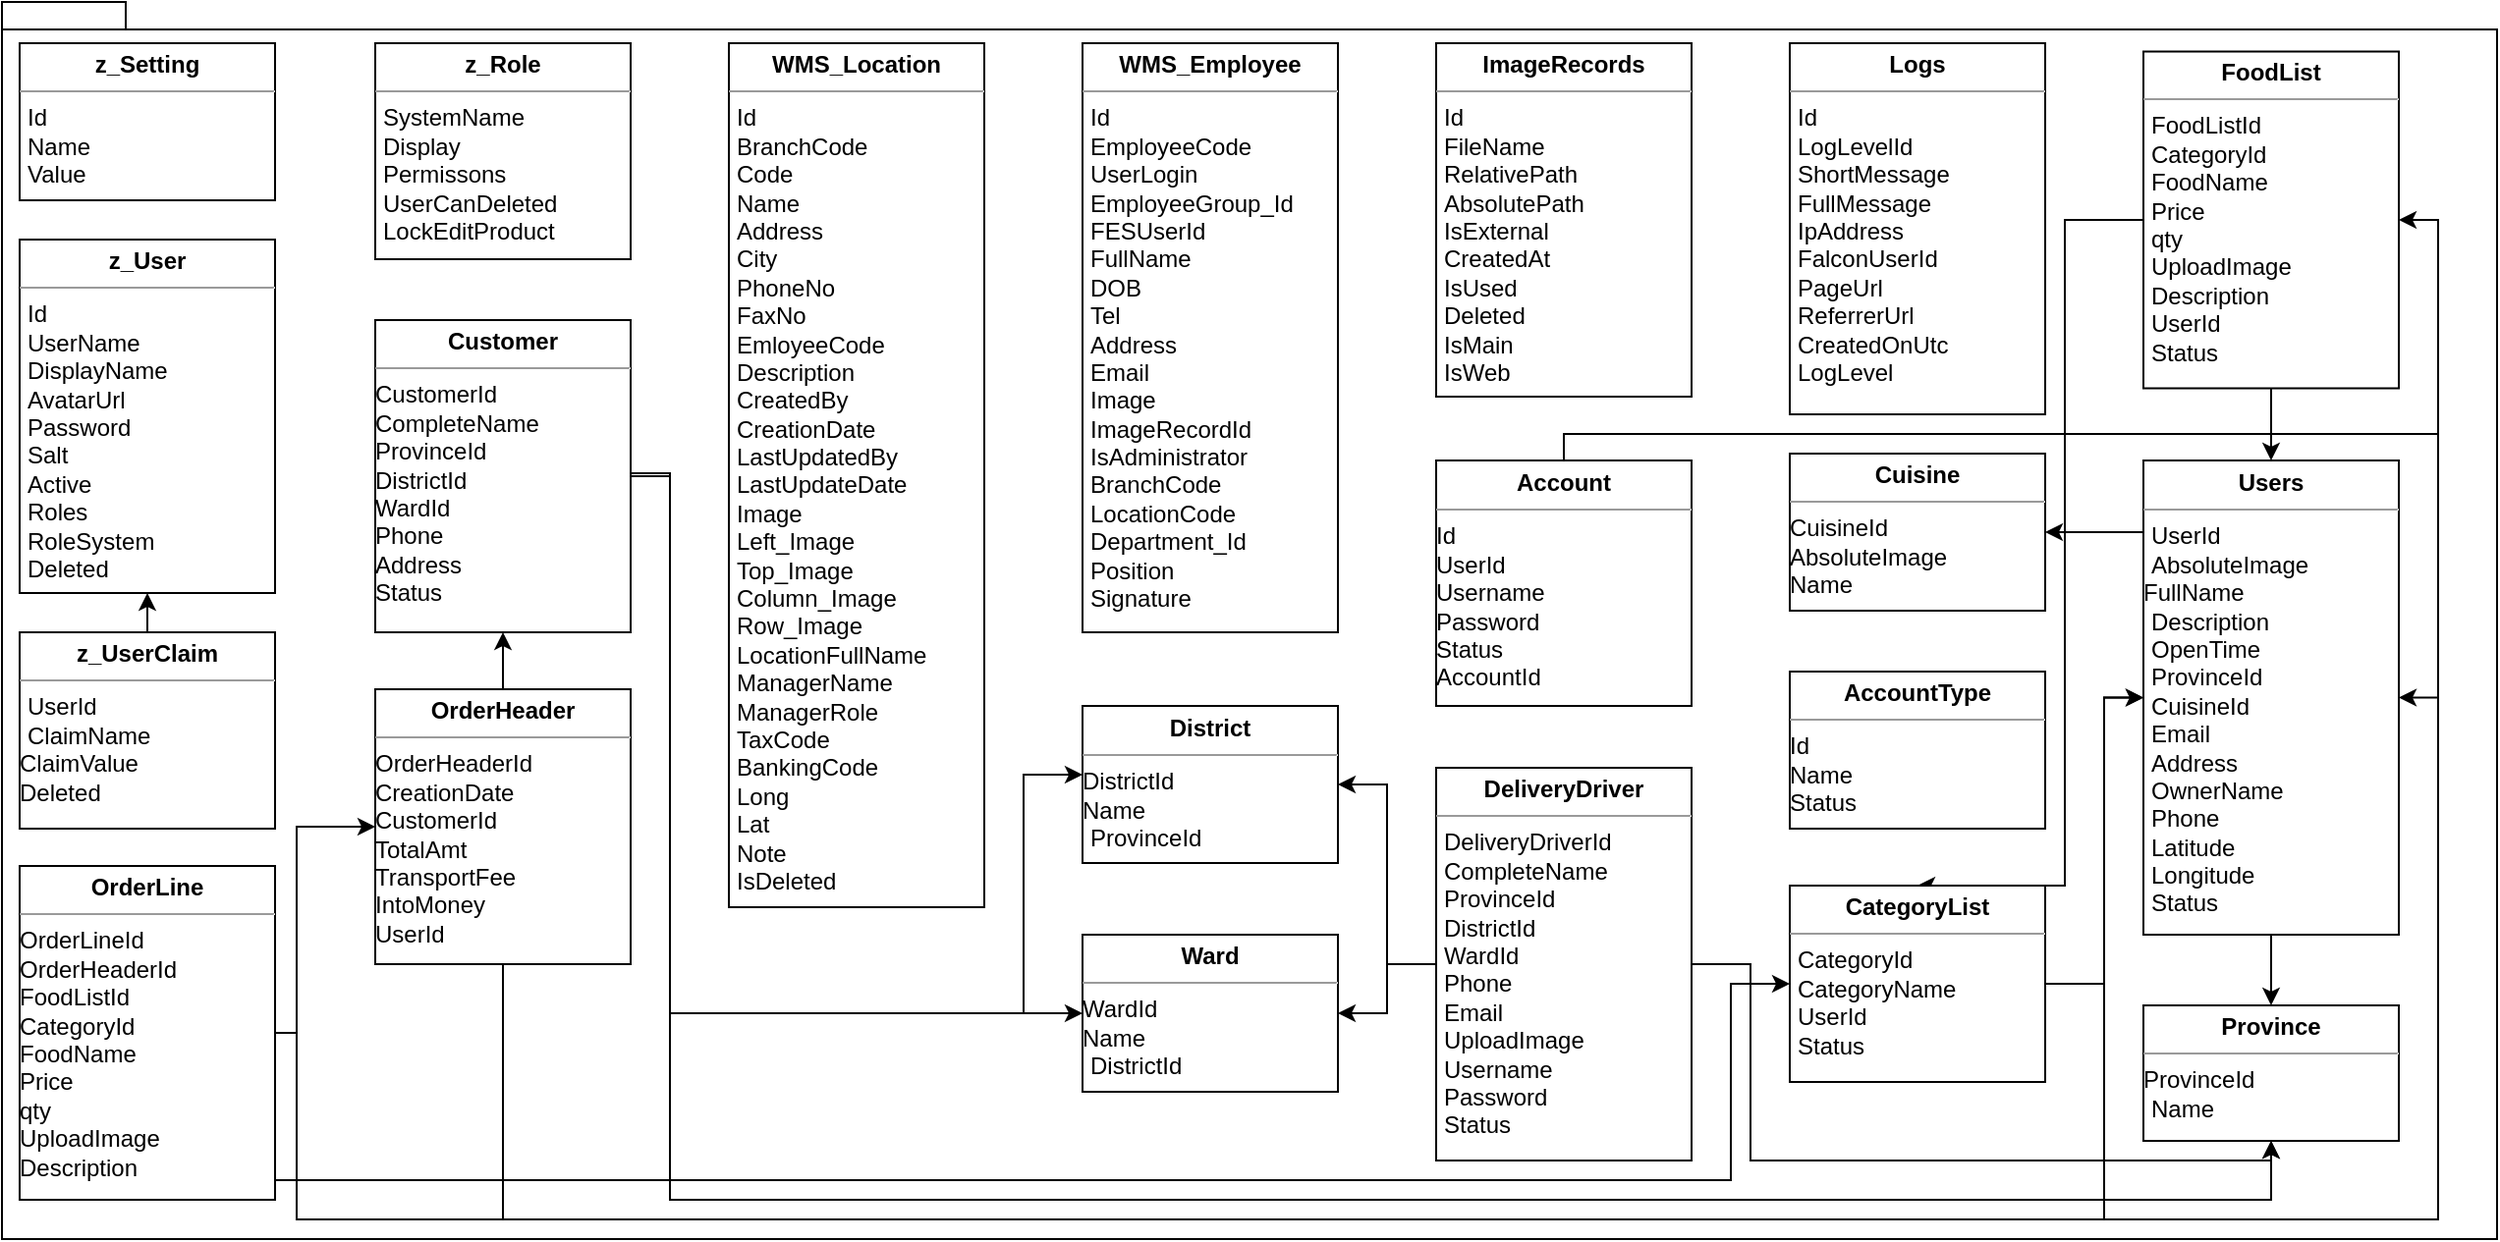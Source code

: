 <mxfile version="21.1.2" type="device">
  <diagram name="Page-1" id="qHwqd0JdVUCQbesZcNVJ">
    <mxGraphModel dx="1577" dy="751" grid="1" gridSize="10" guides="1" tooltips="1" connect="1" arrows="1" fold="1" page="1" pageScale="1" pageWidth="850" pageHeight="1100" math="0" shadow="0">
      <root>
        <mxCell id="0" />
        <mxCell id="1" parent="0" />
        <mxCell id="ocuryFRXfV6eGCYHEFNi-2" value="" style="shape=folder;fontStyle=1;spacingTop=10;tabWidth=40;tabHeight=14;tabPosition=left;html=1;whiteSpace=wrap;" vertex="1" parent="1">
          <mxGeometry y="110" width="1270" height="630" as="geometry" />
        </mxCell>
        <mxCell id="ocuryFRXfV6eGCYHEFNi-8" value="&lt;p style=&quot;margin:0px;margin-top:4px;text-align:center;&quot;&gt;&lt;b&gt;z_Setting&lt;/b&gt;&lt;br&gt;&lt;/p&gt;&lt;hr size=&quot;1&quot;&gt;&lt;p style=&quot;margin:0px;margin-left:4px;&quot;&gt;Id&lt;/p&gt;&lt;p style=&quot;margin:0px;margin-left:4px;&quot;&gt;Name&lt;br&gt;&lt;/p&gt;&lt;p style=&quot;margin:0px;margin-left:4px;&quot;&gt;Value&lt;br&gt;&lt;/p&gt;" style="verticalAlign=top;align=left;overflow=fill;fontSize=12;fontFamily=Helvetica;html=1;whiteSpace=wrap;" vertex="1" parent="1">
          <mxGeometry x="9" y="131" width="130" height="80" as="geometry" />
        </mxCell>
        <mxCell id="ocuryFRXfV6eGCYHEFNi-10" value="&lt;p style=&quot;margin:0px;margin-top:4px;text-align:center;&quot;&gt;&lt;b&gt;z_Role&lt;/b&gt;&lt;br&gt;&lt;/p&gt;&lt;hr size=&quot;1&quot;&gt;&lt;p style=&quot;margin:0px;margin-left:4px;&quot;&gt;SystemName&lt;br&gt;&lt;/p&gt;&lt;p style=&quot;margin:0px;margin-left:4px;&quot;&gt;Display&lt;/p&gt;&lt;p style=&quot;margin:0px;margin-left:4px;&quot;&gt;Permissons&lt;br&gt;&lt;/p&gt;&lt;p style=&quot;margin:0px;margin-left:4px;&quot;&gt;UserCanDeleted&lt;br&gt;&lt;/p&gt;&lt;p style=&quot;margin:0px;margin-left:4px;&quot;&gt;LockEditProduct&lt;br&gt;&lt;/p&gt;" style="verticalAlign=top;align=left;overflow=fill;fontSize=12;fontFamily=Helvetica;html=1;whiteSpace=wrap;" vertex="1" parent="1">
          <mxGeometry x="190" y="131" width="130" height="110" as="geometry" />
        </mxCell>
        <mxCell id="ocuryFRXfV6eGCYHEFNi-12" value="&lt;p style=&quot;margin:0px;margin-top:4px;text-align:center;&quot;&gt;&lt;b&gt;Logs&lt;/b&gt;&lt;br&gt;&lt;/p&gt;&lt;hr size=&quot;1&quot;&gt;&lt;p style=&quot;margin:0px;margin-left:4px;&quot;&gt;Id&lt;br&gt;&lt;/p&gt;&lt;p style=&quot;margin:0px;margin-left:4px;&quot;&gt;LogLevelId&lt;br&gt;&lt;/p&gt;&lt;p style=&quot;margin:0px;margin-left:4px;&quot;&gt;ShortMessage&lt;br&gt;&lt;/p&gt;&lt;p style=&quot;margin:0px;margin-left:4px;&quot;&gt;FullMessage&lt;br&gt;&lt;/p&gt;&lt;p style=&quot;margin:0px;margin-left:4px;&quot;&gt;IpAddress&lt;br&gt;&lt;/p&gt;&lt;p style=&quot;margin:0px;margin-left:4px;&quot;&gt;FalconUserId&lt;br&gt;&lt;/p&gt;&lt;p style=&quot;margin:0px;margin-left:4px;&quot;&gt;PageUrl&lt;br&gt;&lt;/p&gt;&lt;p style=&quot;margin:0px;margin-left:4px;&quot;&gt;ReferrerUrl&lt;br&gt;&lt;/p&gt;&lt;p style=&quot;margin:0px;margin-left:4px;&quot;&gt;CreatedOnUtc&lt;br&gt;&lt;/p&gt;&lt;p style=&quot;margin:0px;margin-left:4px;&quot;&gt;LogLevel&lt;br&gt;&lt;/p&gt;" style="verticalAlign=top;align=left;overflow=fill;fontSize=12;fontFamily=Helvetica;html=1;whiteSpace=wrap;" vertex="1" parent="1">
          <mxGeometry x="910" y="131" width="130" height="189" as="geometry" />
        </mxCell>
        <mxCell id="ocuryFRXfV6eGCYHEFNi-14" value="&lt;p style=&quot;margin:0px;margin-top:4px;text-align:center;&quot;&gt;&lt;b&gt;WMS_Location&lt;/b&gt;&lt;br&gt;&lt;/p&gt;&lt;hr size=&quot;1&quot;&gt;&lt;p style=&quot;margin:0px;margin-left:4px;&quot;&gt;Id&lt;br&gt;&lt;/p&gt;&lt;p style=&quot;margin:0px;margin-left:4px;&quot;&gt;BranchCode&lt;br&gt;&lt;/p&gt;&lt;p style=&quot;margin:0px;margin-left:4px;&quot;&gt;Code&lt;br&gt;&lt;/p&gt;&lt;p style=&quot;margin:0px;margin-left:4px;&quot;&gt;Name&lt;br&gt;&lt;/p&gt;&lt;p style=&quot;margin:0px;margin-left:4px;&quot;&gt;Address&lt;br&gt;&lt;/p&gt;&lt;p style=&quot;margin:0px;margin-left:4px;&quot;&gt;City&lt;br&gt;&lt;/p&gt;&lt;p style=&quot;margin:0px;margin-left:4px;&quot;&gt;PhoneNo&lt;/p&gt;&lt;p style=&quot;margin:0px;margin-left:4px;&quot;&gt;FaxNo&lt;br&gt;&lt;/p&gt;&lt;p style=&quot;margin:0px;margin-left:4px;&quot;&gt;EmloyeeCode&lt;br&gt;&lt;/p&gt;&lt;p style=&quot;margin:0px;margin-left:4px;&quot;&gt;Description&lt;br&gt;&lt;/p&gt;&lt;p style=&quot;margin:0px;margin-left:4px;&quot;&gt;CreatedBy&lt;br&gt;&lt;/p&gt;&lt;p style=&quot;margin:0px;margin-left:4px;&quot;&gt;CreationDate&lt;br&gt;&lt;/p&gt;&lt;p style=&quot;margin:0px;margin-left:4px;&quot;&gt;LastUpdatedBy&lt;br&gt;&lt;/p&gt;&lt;p style=&quot;margin:0px;margin-left:4px;&quot;&gt;LastUpdateDate&lt;br&gt;&lt;/p&gt;&lt;p style=&quot;margin:0px;margin-left:4px;&quot;&gt;Image&lt;br&gt;&lt;/p&gt;&lt;p style=&quot;margin:0px;margin-left:4px;&quot;&gt;Left_Image&lt;br&gt;&lt;/p&gt;&lt;p style=&quot;margin:0px;margin-left:4px;&quot;&gt;Top_Image&lt;br&gt;&lt;/p&gt;&lt;p style=&quot;margin:0px;margin-left:4px;&quot;&gt;Column_Image&lt;br&gt;&lt;/p&gt;&lt;p style=&quot;margin:0px;margin-left:4px;&quot;&gt;Row_Image&lt;br&gt;&lt;/p&gt;&lt;p style=&quot;margin:0px;margin-left:4px;&quot;&gt;LocationFullName&lt;br&gt;&lt;/p&gt;&lt;p style=&quot;margin:0px;margin-left:4px;&quot;&gt;ManagerName&lt;br&gt;&lt;/p&gt;&lt;p style=&quot;margin:0px;margin-left:4px;&quot;&gt;ManagerRole&lt;br&gt;&lt;/p&gt;&lt;p style=&quot;margin:0px;margin-left:4px;&quot;&gt;TaxCode&lt;br&gt;&lt;/p&gt;&lt;p style=&quot;margin:0px;margin-left:4px;&quot;&gt;BankingCode&lt;br&gt;&lt;/p&gt;&lt;p style=&quot;margin:0px;margin-left:4px;&quot;&gt;Long&lt;br&gt;&lt;/p&gt;&lt;p style=&quot;margin:0px;margin-left:4px;&quot;&gt;Lat&lt;br&gt;&lt;/p&gt;&lt;p style=&quot;margin:0px;margin-left:4px;&quot;&gt;Note&lt;br&gt;&lt;/p&gt;&lt;p style=&quot;margin:0px;margin-left:4px;&quot;&gt;IsDeleted&lt;br&gt;&lt;/p&gt;" style="verticalAlign=top;align=left;overflow=fill;fontSize=12;fontFamily=Helvetica;html=1;whiteSpace=wrap;" vertex="1" parent="1">
          <mxGeometry x="370" y="131" width="130" height="440" as="geometry" />
        </mxCell>
        <mxCell id="ocuryFRXfV6eGCYHEFNi-15" value="&lt;p style=&quot;margin:0px;margin-top:4px;text-align:center;&quot;&gt;&lt;b&gt;WMS_Employee&lt;/b&gt;&lt;br&gt;&lt;/p&gt;&lt;hr size=&quot;1&quot;&gt;&lt;p style=&quot;margin:0px;margin-left:4px;&quot;&gt;Id&lt;br&gt;&lt;/p&gt;&lt;p style=&quot;margin:0px;margin-left:4px;&quot;&gt;EmployeeCode&lt;br&gt;&lt;/p&gt;&lt;p style=&quot;margin:0px;margin-left:4px;&quot;&gt;UserLogin&lt;br&gt;&lt;/p&gt;&lt;p style=&quot;margin:0px;margin-left:4px;&quot;&gt;EmployeeGroup_Id&lt;br&gt;&lt;/p&gt;&lt;p style=&quot;margin:0px;margin-left:4px;&quot;&gt;FESUserId&lt;br&gt;&lt;/p&gt;&lt;p style=&quot;margin:0px;margin-left:4px;&quot;&gt;FullName&lt;br&gt;&lt;/p&gt;&lt;p style=&quot;margin:0px;margin-left:4px;&quot;&gt;DOB&lt;br&gt;&lt;/p&gt;&lt;p style=&quot;margin:0px;margin-left:4px;&quot;&gt;Tel&lt;br&gt;&lt;/p&gt;&lt;p style=&quot;margin:0px;margin-left:4px;&quot;&gt;Address&lt;br&gt;&lt;/p&gt;&lt;p style=&quot;margin:0px;margin-left:4px;&quot;&gt;Email&lt;br&gt;&lt;/p&gt;&lt;p style=&quot;margin:0px;margin-left:4px;&quot;&gt;Image&lt;br&gt;&lt;/p&gt;&lt;p style=&quot;margin:0px;margin-left:4px;&quot;&gt;ImageRecordId&lt;br&gt;&lt;/p&gt;&lt;p style=&quot;margin:0px;margin-left:4px;&quot;&gt;IsAdministrator&lt;br&gt;&lt;/p&gt;&lt;p style=&quot;margin:0px;margin-left:4px;&quot;&gt;BranchCode&lt;br&gt;&lt;/p&gt;&lt;p style=&quot;margin:0px;margin-left:4px;&quot;&gt;LocationCode&lt;br&gt;&lt;/p&gt;&lt;p style=&quot;margin:0px;margin-left:4px;&quot;&gt;Department_Id&lt;br&gt;&lt;/p&gt;&lt;p style=&quot;margin:0px;margin-left:4px;&quot;&gt;Position&lt;br&gt;&lt;/p&gt;&lt;p style=&quot;margin:0px;margin-left:4px;&quot;&gt;Signature&lt;/p&gt;" style="verticalAlign=top;align=left;overflow=fill;fontSize=12;fontFamily=Helvetica;html=1;whiteSpace=wrap;" vertex="1" parent="1">
          <mxGeometry x="550" y="131" width="130" height="300" as="geometry" />
        </mxCell>
        <mxCell id="ocuryFRXfV6eGCYHEFNi-16" value="&lt;p style=&quot;margin:0px;margin-top:4px;text-align:center;&quot;&gt;&lt;b&gt;ImageRecords&lt;/b&gt;&lt;br&gt;&lt;/p&gt;&lt;hr size=&quot;1&quot;&gt;&lt;p style=&quot;margin:0px;margin-left:4px;&quot;&gt;Id&lt;br&gt;&lt;/p&gt;&lt;p style=&quot;margin:0px;margin-left:4px;&quot;&gt;FileName&lt;br&gt;&lt;/p&gt;&lt;p style=&quot;margin:0px;margin-left:4px;&quot;&gt;RelativePath&lt;br&gt;&lt;/p&gt;&lt;p style=&quot;margin:0px;margin-left:4px;&quot;&gt;AbsolutePath&lt;br&gt;&lt;/p&gt;&lt;p style=&quot;margin:0px;margin-left:4px;&quot;&gt;IsExternal&lt;br&gt;&lt;/p&gt;&lt;p style=&quot;margin:0px;margin-left:4px;&quot;&gt;CreatedAt&lt;br&gt;&lt;/p&gt;&lt;p style=&quot;margin:0px;margin-left:4px;&quot;&gt;IsUsed&lt;br&gt;&lt;/p&gt;&lt;p style=&quot;margin:0px;margin-left:4px;&quot;&gt;Deleted&lt;br&gt;&lt;/p&gt;&lt;p style=&quot;margin:0px;margin-left:4px;&quot;&gt;IsMain&lt;br&gt;&lt;/p&gt;&lt;p style=&quot;margin:0px;margin-left:4px;&quot;&gt;IsWeb&lt;br&gt;&lt;/p&gt;" style="verticalAlign=top;align=left;overflow=fill;fontSize=12;fontFamily=Helvetica;html=1;whiteSpace=wrap;" vertex="1" parent="1">
          <mxGeometry x="730" y="131" width="130" height="180" as="geometry" />
        </mxCell>
        <mxCell id="ocuryFRXfV6eGCYHEFNi-17" value="&lt;p style=&quot;margin:0px;margin-top:4px;text-align:center;&quot;&gt;&lt;b&gt;z_User&lt;/b&gt;&lt;br&gt;&lt;/p&gt;&lt;hr size=&quot;1&quot;&gt;&lt;p style=&quot;margin:0px;margin-left:4px;&quot;&gt;Id&lt;br&gt;&lt;/p&gt;&lt;p style=&quot;margin:0px;margin-left:4px;&quot;&gt;UserName&lt;br&gt;&lt;/p&gt;&lt;p style=&quot;margin:0px;margin-left:4px;&quot;&gt;DisplayName&lt;br&gt;&lt;/p&gt;&lt;p style=&quot;margin:0px;margin-left:4px;&quot;&gt;AvatarUrl&lt;br&gt;&lt;/p&gt;&lt;p style=&quot;margin:0px;margin-left:4px;&quot;&gt;Password&lt;br&gt;&lt;/p&gt;&lt;p style=&quot;margin:0px;margin-left:4px;&quot;&gt;Salt&lt;br&gt;&lt;/p&gt;&lt;p style=&quot;margin:0px;margin-left:4px;&quot;&gt;Active&lt;br&gt;&lt;/p&gt;&lt;p style=&quot;margin:0px;margin-left:4px;&quot;&gt;Roles&lt;br&gt;&lt;/p&gt;&lt;p style=&quot;margin:0px;margin-left:4px;&quot;&gt;RoleSystem&lt;br&gt;&lt;/p&gt;&lt;p style=&quot;margin:0px;margin-left:4px;&quot;&gt;Deleted&lt;br&gt;&lt;/p&gt;" style="verticalAlign=top;align=left;overflow=fill;fontSize=12;fontFamily=Helvetica;html=1;whiteSpace=wrap;" vertex="1" parent="1">
          <mxGeometry x="9" y="231" width="130" height="180" as="geometry" />
        </mxCell>
        <mxCell id="ocuryFRXfV6eGCYHEFNi-59" style="edgeStyle=orthogonalEdgeStyle;rounded=0;orthogonalLoop=1;jettySize=auto;html=1;exitX=0.5;exitY=0;exitDx=0;exitDy=0;entryX=0.5;entryY=1;entryDx=0;entryDy=0;" edge="1" parent="1" source="ocuryFRXfV6eGCYHEFNi-18" target="ocuryFRXfV6eGCYHEFNi-17">
          <mxGeometry relative="1" as="geometry" />
        </mxCell>
        <mxCell id="ocuryFRXfV6eGCYHEFNi-18" value="&lt;p style=&quot;margin:0px;margin-top:4px;text-align:center;&quot;&gt;&lt;b&gt;z_UserClaim&lt;/b&gt;&lt;br&gt;&lt;/p&gt;&lt;hr size=&quot;1&quot;&gt;&lt;p style=&quot;margin:0px;margin-left:4px;&quot;&gt;UserId&lt;br&gt;&lt;/p&gt;&lt;p style=&quot;margin:0px;margin-left:4px;&quot;&gt;ClaimName&lt;br&gt;&lt;/p&gt;ClaimValue&lt;br&gt;Deleted" style="verticalAlign=top;align=left;overflow=fill;fontSize=12;fontFamily=Helvetica;html=1;whiteSpace=wrap;" vertex="1" parent="1">
          <mxGeometry x="9" y="431" width="130" height="100" as="geometry" />
        </mxCell>
        <mxCell id="ocuryFRXfV6eGCYHEFNi-40" style="edgeStyle=orthogonalEdgeStyle;rounded=0;orthogonalLoop=1;jettySize=auto;html=1;exitX=0.5;exitY=0;exitDx=0;exitDy=0;" edge="1" parent="1" source="ocuryFRXfV6eGCYHEFNi-20" target="ocuryFRXfV6eGCYHEFNi-24">
          <mxGeometry relative="1" as="geometry" />
        </mxCell>
        <mxCell id="ocuryFRXfV6eGCYHEFNi-42" style="edgeStyle=orthogonalEdgeStyle;rounded=0;orthogonalLoop=1;jettySize=auto;html=1;entryX=0;entryY=0.5;entryDx=0;entryDy=0;" edge="1" parent="1" source="ocuryFRXfV6eGCYHEFNi-20" target="ocuryFRXfV6eGCYHEFNi-33">
          <mxGeometry relative="1" as="geometry">
            <Array as="points">
              <mxPoint x="255" y="730" />
              <mxPoint x="1070" y="730" />
              <mxPoint x="1070" y="464" />
            </Array>
          </mxGeometry>
        </mxCell>
        <mxCell id="ocuryFRXfV6eGCYHEFNi-20" value="&lt;p style=&quot;margin:0px;margin-top:4px;text-align:center;&quot;&gt;&lt;b&gt;OrderHeader&lt;/b&gt;&lt;br&gt;&lt;/p&gt;&lt;hr size=&quot;1&quot;&gt;OrderHeaderId&lt;br&gt;CreationDate&lt;br&gt;CustomerId&lt;br&gt;TotalAmt&lt;br&gt;TransportFee&lt;br&gt;IntoMoney&lt;br&gt;UserId" style="verticalAlign=top;align=left;overflow=fill;fontSize=12;fontFamily=Helvetica;html=1;whiteSpace=wrap;" vertex="1" parent="1">
          <mxGeometry x="190" y="460" width="130" height="140" as="geometry" />
        </mxCell>
        <mxCell id="ocuryFRXfV6eGCYHEFNi-60" style="edgeStyle=orthogonalEdgeStyle;rounded=0;orthogonalLoop=1;jettySize=auto;html=1;exitX=1;exitY=0.5;exitDx=0;exitDy=0;entryX=1;entryY=0.5;entryDx=0;entryDy=0;" edge="1" parent="1" source="ocuryFRXfV6eGCYHEFNi-22" target="ocuryFRXfV6eGCYHEFNi-34">
          <mxGeometry relative="1" as="geometry">
            <Array as="points">
              <mxPoint x="150" y="635" />
              <mxPoint x="150" y="730" />
              <mxPoint x="1240" y="730" />
              <mxPoint x="1240" y="221" />
            </Array>
          </mxGeometry>
        </mxCell>
        <mxCell id="ocuryFRXfV6eGCYHEFNi-61" style="edgeStyle=orthogonalEdgeStyle;rounded=0;orthogonalLoop=1;jettySize=auto;html=1;exitX=1;exitY=0.5;exitDx=0;exitDy=0;entryX=0;entryY=0.5;entryDx=0;entryDy=0;" edge="1" parent="1" source="ocuryFRXfV6eGCYHEFNi-22" target="ocuryFRXfV6eGCYHEFNi-20">
          <mxGeometry relative="1" as="geometry">
            <Array as="points">
              <mxPoint x="150" y="635" />
              <mxPoint x="150" y="530" />
            </Array>
          </mxGeometry>
        </mxCell>
        <mxCell id="ocuryFRXfV6eGCYHEFNi-63" style="edgeStyle=orthogonalEdgeStyle;rounded=0;orthogonalLoop=1;jettySize=auto;html=1;exitX=1;exitY=0.5;exitDx=0;exitDy=0;entryX=0;entryY=0.5;entryDx=0;entryDy=0;" edge="1" parent="1" source="ocuryFRXfV6eGCYHEFNi-22" target="ocuryFRXfV6eGCYHEFNi-36">
          <mxGeometry relative="1" as="geometry">
            <Array as="points">
              <mxPoint x="139" y="710" />
              <mxPoint x="880" y="710" />
              <mxPoint x="880" y="610" />
            </Array>
          </mxGeometry>
        </mxCell>
        <mxCell id="ocuryFRXfV6eGCYHEFNi-22" value="&lt;p style=&quot;margin:0px;margin-top:4px;text-align:center;&quot;&gt;&lt;b&gt;OrderLine&lt;/b&gt;&lt;br&gt;&lt;/p&gt;&lt;hr size=&quot;1&quot;&gt;OrderLineId&lt;br&gt;OrderHeaderId&lt;br&gt;FoodListId&lt;br&gt;CategoryId&lt;br&gt;FoodName&lt;br&gt;Price&lt;br&gt;qty&lt;br&gt;UploadImage&lt;br&gt;Description&lt;br&gt;" style="verticalAlign=top;align=left;overflow=fill;fontSize=12;fontFamily=Helvetica;html=1;whiteSpace=wrap;" vertex="1" parent="1">
          <mxGeometry x="9" y="550" width="130" height="170" as="geometry" />
        </mxCell>
        <mxCell id="ocuryFRXfV6eGCYHEFNi-43" style="edgeStyle=orthogonalEdgeStyle;rounded=0;orthogonalLoop=1;jettySize=auto;html=1;exitX=1;exitY=0.5;exitDx=0;exitDy=0;entryX=0;entryY=0.5;entryDx=0;entryDy=0;" edge="1" parent="1" source="ocuryFRXfV6eGCYHEFNi-24" target="ocuryFRXfV6eGCYHEFNi-25">
          <mxGeometry relative="1" as="geometry">
            <Array as="points">
              <mxPoint x="340" y="351" />
              <mxPoint x="340" y="625" />
            </Array>
          </mxGeometry>
        </mxCell>
        <mxCell id="ocuryFRXfV6eGCYHEFNi-44" style="edgeStyle=orthogonalEdgeStyle;rounded=0;orthogonalLoop=1;jettySize=auto;html=1;exitX=1;exitY=0.5;exitDx=0;exitDy=0;entryX=0;entryY=0.5;entryDx=0;entryDy=0;" edge="1" parent="1">
          <mxGeometry relative="1" as="geometry">
            <mxPoint x="320.0" y="346.5" as="sourcePoint" />
            <mxPoint x="550" y="503.5" as="targetPoint" />
            <Array as="points">
              <mxPoint x="320" y="350" />
              <mxPoint x="340" y="350" />
              <mxPoint x="340" y="625" />
              <mxPoint x="520" y="625" />
              <mxPoint x="520" y="503" />
            </Array>
          </mxGeometry>
        </mxCell>
        <mxCell id="ocuryFRXfV6eGCYHEFNi-45" style="edgeStyle=orthogonalEdgeStyle;rounded=0;orthogonalLoop=1;jettySize=auto;html=1;exitX=1;exitY=0.5;exitDx=0;exitDy=0;entryX=0.5;entryY=1;entryDx=0;entryDy=0;" edge="1" parent="1" source="ocuryFRXfV6eGCYHEFNi-24" target="ocuryFRXfV6eGCYHEFNi-27">
          <mxGeometry relative="1" as="geometry">
            <Array as="points">
              <mxPoint x="340" y="352" />
              <mxPoint x="340" y="720" />
              <mxPoint x="1155" y="720" />
            </Array>
          </mxGeometry>
        </mxCell>
        <mxCell id="ocuryFRXfV6eGCYHEFNi-24" value="&lt;p style=&quot;margin:0px;margin-top:4px;text-align:center;&quot;&gt;&lt;b&gt;Customer&lt;/b&gt;&lt;br&gt;&lt;/p&gt;&lt;hr size=&quot;1&quot;&gt;CustomerId&lt;br&gt;CompleteName&lt;br&gt;ProvinceId&lt;br&gt;DistrictId&lt;br&gt;WardId&lt;br&gt;Phone&lt;br&gt;Address&lt;br&gt;Status" style="verticalAlign=top;align=left;overflow=fill;fontSize=12;fontFamily=Helvetica;html=1;whiteSpace=wrap;" vertex="1" parent="1">
          <mxGeometry x="190" y="272" width="130" height="159" as="geometry" />
        </mxCell>
        <mxCell id="ocuryFRXfV6eGCYHEFNi-25" value="&lt;p style=&quot;margin:0px;margin-top:4px;text-align:center;&quot;&gt;&lt;b&gt;Ward&lt;/b&gt;&lt;br&gt;&lt;/p&gt;&lt;hr size=&quot;1&quot;&gt;WardId&lt;br&gt;Name&lt;p style=&quot;margin:0px;margin-left:4px;&quot;&gt;DistrictId&lt;br&gt;&lt;/p&gt;" style="verticalAlign=top;align=left;overflow=fill;fontSize=12;fontFamily=Helvetica;html=1;whiteSpace=wrap;" vertex="1" parent="1">
          <mxGeometry x="550" y="585" width="130" height="80" as="geometry" />
        </mxCell>
        <mxCell id="ocuryFRXfV6eGCYHEFNi-27" value="&lt;p style=&quot;margin:0px;margin-top:4px;text-align:center;&quot;&gt;&lt;b&gt;Province&lt;/b&gt;&lt;br&gt;&lt;/p&gt;&lt;hr size=&quot;1&quot;&gt;ProvinceId&lt;br&gt;&lt;p style=&quot;margin:0px;margin-left:4px;&quot;&gt;Name&lt;/p&gt;&lt;p style=&quot;margin:0px;margin-left:4px;&quot;&gt;&lt;br&gt;&lt;/p&gt;" style="verticalAlign=top;align=left;overflow=fill;fontSize=12;fontFamily=Helvetica;html=1;whiteSpace=wrap;" vertex="1" parent="1">
          <mxGeometry x="1090" y="621" width="130" height="69" as="geometry" />
        </mxCell>
        <mxCell id="ocuryFRXfV6eGCYHEFNi-28" value="&lt;p style=&quot;margin:0px;margin-top:4px;text-align:center;&quot;&gt;&lt;b&gt;District&lt;/b&gt;&lt;br&gt;&lt;/p&gt;&lt;hr size=&quot;1&quot;&gt;DistrictId&lt;br&gt;Name&lt;p style=&quot;margin:0px;margin-left:4px;&quot;&gt;ProvinceId&lt;br&gt;&lt;/p&gt;" style="verticalAlign=top;align=left;overflow=fill;fontSize=12;fontFamily=Helvetica;html=1;whiteSpace=wrap;" vertex="1" parent="1">
          <mxGeometry x="550" y="468.5" width="130" height="80" as="geometry" />
        </mxCell>
        <mxCell id="ocuryFRXfV6eGCYHEFNi-46" style="edgeStyle=orthogonalEdgeStyle;rounded=0;orthogonalLoop=1;jettySize=auto;html=1;exitX=0;exitY=0.5;exitDx=0;exitDy=0;entryX=1;entryY=0.5;entryDx=0;entryDy=0;" edge="1" parent="1" source="ocuryFRXfV6eGCYHEFNi-29" target="ocuryFRXfV6eGCYHEFNi-28">
          <mxGeometry relative="1" as="geometry" />
        </mxCell>
        <mxCell id="ocuryFRXfV6eGCYHEFNi-47" style="edgeStyle=orthogonalEdgeStyle;rounded=0;orthogonalLoop=1;jettySize=auto;html=1;exitX=0;exitY=0.5;exitDx=0;exitDy=0;entryX=1;entryY=0.5;entryDx=0;entryDy=0;" edge="1" parent="1" source="ocuryFRXfV6eGCYHEFNi-29" target="ocuryFRXfV6eGCYHEFNi-25">
          <mxGeometry relative="1" as="geometry" />
        </mxCell>
        <mxCell id="ocuryFRXfV6eGCYHEFNi-48" style="edgeStyle=orthogonalEdgeStyle;rounded=0;orthogonalLoop=1;jettySize=auto;html=1;exitX=1;exitY=0.5;exitDx=0;exitDy=0;entryX=0.5;entryY=1;entryDx=0;entryDy=0;" edge="1" parent="1" source="ocuryFRXfV6eGCYHEFNi-29" target="ocuryFRXfV6eGCYHEFNi-27">
          <mxGeometry relative="1" as="geometry">
            <Array as="points">
              <mxPoint x="890" y="600" />
              <mxPoint x="890" y="700" />
              <mxPoint x="1155" y="700" />
            </Array>
          </mxGeometry>
        </mxCell>
        <mxCell id="ocuryFRXfV6eGCYHEFNi-29" value="&lt;p style=&quot;margin:0px;margin-top:4px;text-align:center;&quot;&gt;&lt;b&gt;DeliveryDriver&lt;/b&gt;&lt;br&gt;&lt;/p&gt;&lt;hr size=&quot;1&quot;&gt;&lt;p style=&quot;margin:0px;margin-left:4px;&quot;&gt;DeliveryDriverId&lt;br&gt;&lt;/p&gt;&lt;p style=&quot;margin:0px;margin-left:4px;&quot;&gt;CompleteName&lt;br&gt;&lt;/p&gt;&lt;p style=&quot;margin:0px;margin-left:4px;&quot;&gt;ProvinceId&lt;br&gt;&lt;/p&gt;&lt;p style=&quot;margin:0px;margin-left:4px;&quot;&gt;DistrictId&lt;br&gt;&lt;/p&gt;&lt;p style=&quot;margin:0px;margin-left:4px;&quot;&gt;WardId&lt;br&gt;&lt;/p&gt;&lt;p style=&quot;margin:0px;margin-left:4px;&quot;&gt;Phone&lt;br&gt;&lt;/p&gt;&lt;p style=&quot;margin:0px;margin-left:4px;&quot;&gt;Email&lt;br&gt;&lt;/p&gt;&lt;p style=&quot;margin:0px;margin-left:4px;&quot;&gt;UploadImage&lt;br&gt;&lt;/p&gt;&lt;p style=&quot;margin:0px;margin-left:4px;&quot;&gt;Username&lt;br&gt;&lt;/p&gt;&lt;p style=&quot;margin:0px;margin-left:4px;&quot;&gt;Password&lt;br&gt;&lt;/p&gt;&lt;p style=&quot;margin:0px;margin-left:4px;&quot;&gt;Status&lt;br&gt;&lt;/p&gt;" style="verticalAlign=top;align=left;overflow=fill;fontSize=12;fontFamily=Helvetica;html=1;whiteSpace=wrap;" vertex="1" parent="1">
          <mxGeometry x="730" y="500" width="130" height="200" as="geometry" />
        </mxCell>
        <mxCell id="ocuryFRXfV6eGCYHEFNi-58" style="edgeStyle=orthogonalEdgeStyle;rounded=0;orthogonalLoop=1;jettySize=auto;html=1;exitX=0.5;exitY=0;exitDx=0;exitDy=0;entryX=1;entryY=0.5;entryDx=0;entryDy=0;" edge="1" parent="1" source="ocuryFRXfV6eGCYHEFNi-30" target="ocuryFRXfV6eGCYHEFNi-33">
          <mxGeometry relative="1" as="geometry">
            <Array as="points">
              <mxPoint x="795" y="330" />
              <mxPoint x="1240" y="330" />
              <mxPoint x="1240" y="464" />
            </Array>
          </mxGeometry>
        </mxCell>
        <mxCell id="ocuryFRXfV6eGCYHEFNi-30" value="&lt;p style=&quot;margin:0px;margin-top:4px;text-align:center;&quot;&gt;&lt;b&gt;Account&lt;/b&gt;&lt;br&gt;&lt;/p&gt;&lt;hr size=&quot;1&quot;&gt;Id&lt;br&gt;UserId&lt;br&gt;Username&lt;br&gt;Password&lt;br&gt;Status&lt;br&gt;AccountId" style="verticalAlign=top;align=left;overflow=fill;fontSize=12;fontFamily=Helvetica;html=1;whiteSpace=wrap;" vertex="1" parent="1">
          <mxGeometry x="730" y="343.5" width="130" height="125" as="geometry" />
        </mxCell>
        <mxCell id="ocuryFRXfV6eGCYHEFNi-31" value="&lt;p style=&quot;margin:0px;margin-top:4px;text-align:center;&quot;&gt;&lt;b&gt;Cuisine&lt;/b&gt;&lt;br&gt;&lt;/p&gt;&lt;hr size=&quot;1&quot;&gt;CuisineId&lt;br&gt;&lt;span style=&quot;background-color: initial;&quot;&gt;AbsoluteImage&lt;br&gt;&lt;/span&gt;&lt;span style=&quot;background-color: initial;&quot;&gt;Name&lt;br&gt;&lt;/span&gt;" style="verticalAlign=top;align=left;overflow=fill;fontSize=12;fontFamily=Helvetica;html=1;whiteSpace=wrap;" vertex="1" parent="1">
          <mxGeometry x="910" y="340" width="130" height="80" as="geometry" />
        </mxCell>
        <mxCell id="ocuryFRXfV6eGCYHEFNi-32" value="&lt;p style=&quot;margin:0px;margin-top:4px;text-align:center;&quot;&gt;&lt;b&gt;AccountType&lt;/b&gt;&lt;br&gt;&lt;/p&gt;&lt;hr size=&quot;1&quot;&gt;Id&lt;br&gt;&lt;span style=&quot;background-color: initial;&quot;&gt;Name&lt;br&gt;&lt;/span&gt;&lt;span style=&quot;background-color: initial;&quot;&gt;Status&lt;br&gt;&lt;/span&gt;" style="verticalAlign=top;align=left;overflow=fill;fontSize=12;fontFamily=Helvetica;html=1;whiteSpace=wrap;" vertex="1" parent="1">
          <mxGeometry x="910" y="451" width="130" height="80" as="geometry" />
        </mxCell>
        <mxCell id="ocuryFRXfV6eGCYHEFNi-51" style="edgeStyle=orthogonalEdgeStyle;rounded=0;orthogonalLoop=1;jettySize=auto;html=1;exitX=0.5;exitY=1;exitDx=0;exitDy=0;entryX=0.5;entryY=0;entryDx=0;entryDy=0;" edge="1" parent="1" source="ocuryFRXfV6eGCYHEFNi-33" target="ocuryFRXfV6eGCYHEFNi-27">
          <mxGeometry relative="1" as="geometry" />
        </mxCell>
        <mxCell id="ocuryFRXfV6eGCYHEFNi-52" style="edgeStyle=orthogonalEdgeStyle;rounded=0;orthogonalLoop=1;jettySize=auto;html=1;exitX=0;exitY=0.5;exitDx=0;exitDy=0;entryX=1;entryY=0.5;entryDx=0;entryDy=0;" edge="1" parent="1" source="ocuryFRXfV6eGCYHEFNi-33" target="ocuryFRXfV6eGCYHEFNi-31">
          <mxGeometry relative="1" as="geometry">
            <Array as="points">
              <mxPoint x="1090" y="380" />
            </Array>
          </mxGeometry>
        </mxCell>
        <mxCell id="ocuryFRXfV6eGCYHEFNi-33" value="&lt;p style=&quot;margin:0px;margin-top:4px;text-align:center;&quot;&gt;&lt;b&gt;Users&lt;/b&gt;&lt;br&gt;&lt;/p&gt;&lt;hr size=&quot;1&quot;&gt;&lt;p style=&quot;margin:0px;margin-left:4px;&quot;&gt;UserId&lt;/p&gt;&lt;p style=&quot;margin:0px;margin-left:4px;&quot;&gt;&lt;span style=&quot;background-color: initial;&quot;&gt;AbsoluteImage&lt;/span&gt;&lt;/p&gt;FullName&lt;p style=&quot;margin:0px;margin-left:4px;&quot;&gt;Description&lt;br&gt;&lt;/p&gt;&lt;p style=&quot;margin:0px;margin-left:4px;&quot;&gt;OpenTime&lt;br&gt;&lt;/p&gt;&lt;p style=&quot;margin:0px;margin-left:4px;&quot;&gt;ProvinceId&lt;br&gt;&lt;/p&gt;&lt;p style=&quot;margin:0px;margin-left:4px;&quot;&gt;CuisineId&lt;br&gt;&lt;/p&gt;&lt;p style=&quot;margin:0px;margin-left:4px;&quot;&gt;Email&lt;br&gt;&lt;/p&gt;&lt;p style=&quot;margin:0px;margin-left:4px;&quot;&gt;Address&lt;br&gt;&lt;/p&gt;&lt;p style=&quot;margin:0px;margin-left:4px;&quot;&gt;OwnerName&lt;br&gt;&lt;/p&gt;&lt;p style=&quot;margin:0px;margin-left:4px;&quot;&gt;Phone&lt;br&gt;&lt;/p&gt;&lt;p style=&quot;margin:0px;margin-left:4px;&quot;&gt;Latitude&lt;br&gt;&lt;/p&gt;&lt;p style=&quot;margin:0px;margin-left:4px;&quot;&gt;Longitude&lt;br&gt;&lt;/p&gt;&lt;p style=&quot;margin:0px;margin-left:4px;&quot;&gt;Status&lt;br&gt;&lt;/p&gt;" style="verticalAlign=top;align=left;overflow=fill;fontSize=12;fontFamily=Helvetica;html=1;whiteSpace=wrap;" vertex="1" parent="1">
          <mxGeometry x="1090" y="343.5" width="130" height="241.5" as="geometry" />
        </mxCell>
        <mxCell id="ocuryFRXfV6eGCYHEFNi-53" style="edgeStyle=orthogonalEdgeStyle;rounded=0;orthogonalLoop=1;jettySize=auto;html=1;exitX=0;exitY=0.5;exitDx=0;exitDy=0;entryX=0.5;entryY=0;entryDx=0;entryDy=0;" edge="1" parent="1" source="ocuryFRXfV6eGCYHEFNi-34" target="ocuryFRXfV6eGCYHEFNi-36">
          <mxGeometry relative="1" as="geometry">
            <Array as="points">
              <mxPoint x="1050" y="221" />
              <mxPoint x="1050" y="560" />
            </Array>
          </mxGeometry>
        </mxCell>
        <mxCell id="ocuryFRXfV6eGCYHEFNi-55" style="edgeStyle=orthogonalEdgeStyle;rounded=0;orthogonalLoop=1;jettySize=auto;html=1;exitX=0.5;exitY=1;exitDx=0;exitDy=0;entryX=0.5;entryY=0;entryDx=0;entryDy=0;" edge="1" parent="1" source="ocuryFRXfV6eGCYHEFNi-34" target="ocuryFRXfV6eGCYHEFNi-33">
          <mxGeometry relative="1" as="geometry" />
        </mxCell>
        <mxCell id="ocuryFRXfV6eGCYHEFNi-34" value="&lt;p style=&quot;margin:0px;margin-top:4px;text-align:center;&quot;&gt;&lt;b&gt;FoodList&lt;/b&gt;&lt;br&gt;&lt;/p&gt;&lt;hr size=&quot;1&quot;&gt;&lt;p style=&quot;margin:0px;margin-left:4px;&quot;&gt;FoodListId&lt;br&gt;&lt;/p&gt;&lt;p style=&quot;margin:0px;margin-left:4px;&quot;&gt;CategoryId&lt;br&gt;&lt;/p&gt;&lt;p style=&quot;margin:0px;margin-left:4px;&quot;&gt;FoodName&lt;/p&gt;&lt;p style=&quot;margin:0px;margin-left:4px;&quot;&gt;Price&lt;br&gt;&lt;/p&gt;&lt;p style=&quot;margin:0px;margin-left:4px;&quot;&gt;qty&lt;br&gt;&lt;/p&gt;&lt;p style=&quot;margin:0px;margin-left:4px;&quot;&gt;UploadImage&lt;br&gt;&lt;/p&gt;&lt;p style=&quot;margin:0px;margin-left:4px;&quot;&gt;Description&lt;br&gt;&lt;/p&gt;&lt;p style=&quot;margin:0px;margin-left:4px;&quot;&gt;UserId&lt;br&gt;&lt;/p&gt;&lt;p style=&quot;margin:0px;margin-left:4px;&quot;&gt;Status&lt;/p&gt;" style="verticalAlign=top;align=left;overflow=fill;fontSize=12;fontFamily=Helvetica;html=1;whiteSpace=wrap;" vertex="1" parent="1">
          <mxGeometry x="1090" y="135.25" width="130" height="171.5" as="geometry" />
        </mxCell>
        <mxCell id="ocuryFRXfV6eGCYHEFNi-49" style="edgeStyle=orthogonalEdgeStyle;rounded=0;orthogonalLoop=1;jettySize=auto;html=1;exitX=1;exitY=0.5;exitDx=0;exitDy=0;entryX=0;entryY=0.5;entryDx=0;entryDy=0;" edge="1" parent="1" source="ocuryFRXfV6eGCYHEFNi-36" target="ocuryFRXfV6eGCYHEFNi-33">
          <mxGeometry relative="1" as="geometry">
            <Array as="points">
              <mxPoint x="1070" y="610" />
              <mxPoint x="1070" y="464" />
            </Array>
          </mxGeometry>
        </mxCell>
        <mxCell id="ocuryFRXfV6eGCYHEFNi-36" value="&lt;p style=&quot;margin:0px;margin-top:4px;text-align:center;&quot;&gt;&lt;b&gt;CategoryList&lt;/b&gt;&lt;br&gt;&lt;/p&gt;&lt;hr size=&quot;1&quot;&gt;&lt;p style=&quot;margin:0px;margin-left:4px;&quot;&gt;CategoryId&lt;/p&gt;&lt;p style=&quot;margin:0px;margin-left:4px;&quot;&gt;CategoryName&lt;br&gt;&lt;/p&gt;&lt;p style=&quot;margin:0px;margin-left:4px;&quot;&gt;UserId&lt;br&gt;&lt;/p&gt;&lt;p style=&quot;margin:0px;margin-left:4px;&quot;&gt;Status&lt;br&gt;&lt;/p&gt;" style="verticalAlign=top;align=left;overflow=fill;fontSize=12;fontFamily=Helvetica;html=1;whiteSpace=wrap;" vertex="1" parent="1">
          <mxGeometry x="910" y="560" width="130" height="100" as="geometry" />
        </mxCell>
      </root>
    </mxGraphModel>
  </diagram>
</mxfile>
